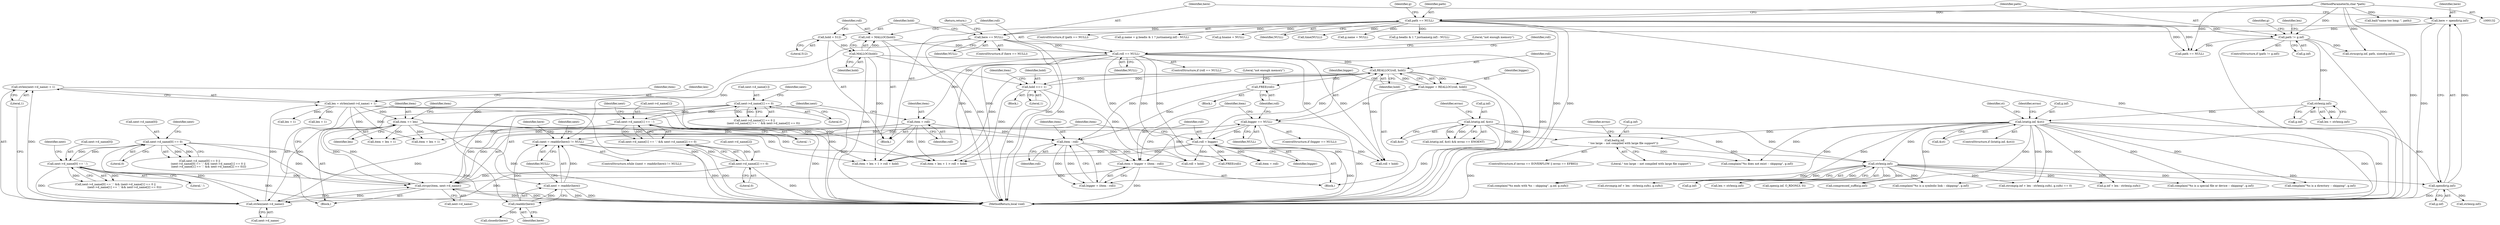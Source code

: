 digraph "0_pigz_fdad1406b3ec809f4954ff7cdf9e99eb18c2458f@API" {
"1000483" [label="(Call,strlen(next->d_name) + 1)"];
"1000484" [label="(Call,strlen(next->d_name))"];
"1000458" [label="(Call,next->d_name[1] == 0)"];
"1000466" [label="(Call,next->d_name[1] == '.')"];
"1000442" [label="(Call,next->d_name[0] == 0)"];
"1000450" [label="(Call,next->d_name[0] == '.')"];
"1000473" [label="(Call,next->d_name[2] == 0)"];
"1000539" [label="(Call,strcpy(item, next->d_name))"];
"1000529" [label="(Call,item = bigger + (item - roll))"];
"1000520" [label="(Call,bigger == NULL)"];
"1000514" [label="(Call,bigger = REALLOC(roll, hold))"];
"1000516" [label="(Call,REALLOC(roll, hold))"];
"1000536" [label="(Call,roll = bigger)"];
"1000419" [label="(Call,roll == NULL)"];
"1000414" [label="(Call,roll = MALLOC(hold))"];
"1000416" [label="(Call,MALLOC(hold))"];
"1000411" [label="(Call,hold = 512)"];
"1000407" [label="(Call,here == NULL)"];
"1000400" [label="(Call,here = opendir(g.inf))"];
"1000402" [label="(Call,opendir(g.inf))"];
"1000302" [label="(Call,strlen(g.inf))"];
"1000279" [label="(Call,bail(g.inf,\n                    \" too large -- not compiled with large file support\"))"];
"1000262" [label="(Call,lstat(g.inf, &st))"];
"1000230" [label="(Call,lstat(g.inf, &st))"];
"1000225" [label="(Call,strlen(g.inf))"];
"1000194" [label="(Call,path != g.inf)"];
"1000146" [label="(Call,path == NULL)"];
"1000133" [label="(MethodParameterIn,char *path)"];
"1000502" [label="(Call,hold <<= 1)"];
"1000433" [label="(Call,(next = readdir(here)) != NULL)"];
"1000434" [label="(Call,next = readdir(here))"];
"1000436" [label="(Call,readdir(here))"];
"1000533" [label="(Call,item - roll)"];
"1000544" [label="(Call,item += len)"];
"1000481" [label="(Call,len = strlen(next->d_name) + 1)"];
"1000429" [label="(Call,item = roll)"];
"1000524" [label="(Call,FREE(roll))"];
"1000285" [label="(Identifier,errno)"];
"1000708" [label="(Call,complain(\"%s ends with %s -- skipping\", g.inf, g.sufx))"];
"1000516" [label="(Call,REALLOC(roll, hold))"];
"1000401" [label="(Identifier,here)"];
"1000506" [label="(Call,item + len + 1)"];
"1000430" [label="(Identifier,item)"];
"1000504" [label="(Literal,1)"];
"1000410" [label="(Return,return;)"];
"1000145" [label="(ControlStructure,if (path == NULL))"];
"1000776" [label="(Call,g.name = g.headis & 1 ? justname(g.inf) : NULL)"];
"1000527" [label="(Literal,\"not enough memory\")"];
"1000515" [label="(Identifier,bigger)"];
"1000456" [label="(Literal,'.')"];
"1000466" [label="(Call,next->d_name[1] == '.')"];
"1000230" [label="(Call,lstat(g.inf, &st))"];
"1000514" [label="(Call,bigger = REALLOC(roll, hold))"];
"1000231" [label="(Call,g.inf)"];
"1000400" [label="(Call,here = opendir(g.inf))"];
"1000279" [label="(Call,bail(g.inf,\n                    \" too large -- not compiled with large file support\"))"];
"1000534" [label="(Identifier,item)"];
"1000220" [label="(Call,bail(\"name too long: \", path))"];
"1000507" [label="(Identifier,item)"];
"1001416" [label="(MethodReturn,local void)"];
"1000467" [label="(Call,next->d_name[1])"];
"1000503" [label="(Identifier,hold)"];
"1000269" [label="(Identifier,errno)"];
"1000419" [label="(Call,roll == NULL)"];
"1000488" [label="(Literal,1)"];
"1000147" [label="(Identifier,path)"];
"1000472" [label="(Literal,'.')"];
"1000421" [label="(Identifier,NULL)"];
"1000413" [label="(Literal,512)"];
"1000809" [label="(Call,g.hname = NULL)"];
"1000433" [label="(Call,(next = readdir(here)) != NULL)"];
"1000148" [label="(Identifier,NULL)"];
"1000541" [label="(Call,next->d_name)"];
"1000266" [label="(Call,&st)"];
"1000402" [label="(Call,opendir(g.inf))"];
"1000311" [label="(Identifier,st)"];
"1000194" [label="(Call,path != g.inf)"];
"1000376" [label="(Call,complain(\"%s is a directory -- skipping\", g.inf))"];
"1000451" [label="(Call,next->d_name[0])"];
"1000536" [label="(Call,roll = bigger)"];
"1000196" [label="(Call,g.inf)"];
"1000406" [label="(ControlStructure,if (here == NULL))"];
"1000958" [label="(Call,path == NULL)"];
"1000535" [label="(Identifier,roll)"];
"1000303" [label="(Call,g.inf)"];
"1000283" [label="(Literal,\" too large -- not compiled with large file support\")"];
"1000511" [label="(Call,roll + hold)"];
"1000448" [label="(Literal,0)"];
"1000193" [label="(ControlStructure,if (path != g.inf))"];
"1000432" [label="(ControlStructure,while ((next = readdir(here)) != NULL))"];
"1000450" [label="(Call,next->d_name[0] == '.')"];
"1000693" [label="(Call,g.inf + len - strlen(g.sufx))"];
"1000302" [label="(Call,strlen(g.inf))"];
"1000519" [label="(ControlStructure,if (bigger == NULL))"];
"1000544" [label="(Call,item += len)"];
"1000492" [label="(Identifier,item)"];
"1000523" [label="(Block,)"];
"1000469" [label="(Identifier,next)"];
"1000540" [label="(Identifier,item)"];
"1000517" [label="(Identifier,roll)"];
"1000431" [label="(Identifier,roll)"];
"1000531" [label="(Call,bigger + (item - roll))"];
"1000461" [label="(Identifier,next)"];
"1000300" [label="(Call,len = strlen(g.inf))"];
"1000418" [label="(ControlStructure,if (roll == NULL))"];
"1000417" [label="(Identifier,hold)"];
"1000412" [label="(Identifier,hold)"];
"1000485" [label="(Call,next->d_name)"];
"1000202" [label="(Identifier,g)"];
"1000133" [label="(MethodParameterIn,char *path)"];
"1000390" [label="(Block,)"];
"1000459" [label="(Call,next->d_name[1])"];
"1000427" [label="(Identifier,roll)"];
"1000449" [label="(Call,next->d_name[0] == '.' && (next->d_name[1] == 0 ||\n                     (next->d_name[1] == '.' && next->d_name[2] == 0)))"];
"1000521" [label="(Identifier,bigger)"];
"1000415" [label="(Identifier,roll)"];
"1000331" [label="(Call,complain(\"%s is a special file or device -- skipping\", g.inf))"];
"1000539" [label="(Call,strcpy(item, next->d_name))"];
"1000692" [label="(Call,strcmp(g.inf + len - strlen(g.sufx), g.sufx))"];
"1000604" [label="(Call,item = roll)"];
"1000551" [label="(Call,closedir(here))"];
"1000195" [label="(Identifier,path)"];
"1000464" [label="(Literal,0)"];
"1000271" [label="(ControlStructure,if (errno == EOVERFLOW || errno == EFBIG))"];
"1000759" [label="(Call,open(g.inf, O_RDONLY, 0))"];
"1000496" [label="(Call,roll + hold)"];
"1000457" [label="(Call,next->d_name[1] == 0 ||\n                     (next->d_name[1] == '.' && next->d_name[2] == 0))"];
"1000491" [label="(Call,item + len + 1)"];
"1000545" [label="(Identifier,item)"];
"1000667" [label="(Call,FREE(roll))"];
"1000182" [label="(Call,time(NULL))"];
"1000502" [label="(Call,hold <<= 1)"];
"1000453" [label="(Identifier,next)"];
"1000508" [label="(Call,len + 1)"];
"1000533" [label="(Call,item - roll)"];
"1000436" [label="(Call,readdir(here))"];
"1000481" [label="(Call,len = strlen(next->d_name) + 1)"];
"1000484" [label="(Call,strlen(next->d_name))"];
"1000226" [label="(Call,g.inf)"];
"1000435" [label="(Identifier,next)"];
"1000499" [label="(Block,)"];
"1000442" [label="(Call,next->d_name[0] == 0)"];
"1000443" [label="(Call,next->d_name[0])"];
"1000262" [label="(Call,lstat(g.inf, &st))"];
"1000546" [label="(Identifier,len)"];
"1000225" [label="(Call,strlen(g.inf))"];
"1000439" [label="(Block,)"];
"1000538" [label="(Identifier,bigger)"];
"1000479" [label="(Literal,0)"];
"1000408" [label="(Identifier,here)"];
"1000403" [label="(Call,g.inf)"];
"1000263" [label="(Call,g.inf)"];
"1000524" [label="(Call,FREE(roll))"];
"1000280" [label="(Call,g.inf)"];
"1000409" [label="(Identifier,NULL)"];
"1000223" [label="(Call,len = strlen(g.inf))"];
"1000414" [label="(Call,roll = MALLOC(hold))"];
"1000224" [label="(Identifier,len)"];
"1000160" [label="(Call,g.name = NULL)"];
"1000200" [label="(Call,strncpy(g.inf, path, sizeof(g.inf)))"];
"1000493" [label="(Call,len + 1)"];
"1000445" [label="(Identifier,next)"];
"1000501" [label="(Block,)"];
"1000552" [label="(Identifier,here)"];
"1000261" [label="(Call,lstat(g.inf, &st) && errno == ENOENT)"];
"1000438" [label="(Identifier,NULL)"];
"1000737" [label="(Call,compressed_suffix(g.inf))"];
"1000522" [label="(Identifier,NULL)"];
"1000458" [label="(Call,next->d_name[1] == 0)"];
"1000518" [label="(Identifier,hold)"];
"1000465" [label="(Call,next->d_name[1] == '.' && next->d_name[2] == 0)"];
"1000549" [label="(Identifier,item)"];
"1000240" [label="(Identifier,errno)"];
"1000294" [label="(Call,complain(\"%s does not exist -- skipping\", g.inf))"];
"1000146" [label="(Call,path == NULL)"];
"1000561" [label="(Call,strlen(g.inf))"];
"1000429" [label="(Call,item = roll)"];
"1000152" [label="(Identifier,g)"];
"1000490" [label="(Call,item + len + 1 > roll + hold)"];
"1000476" [label="(Identifier,next)"];
"1000423" [label="(Literal,\"not enough memory\")"];
"1000356" [label="(Call,complain(\"%s is a symbolic link -- skipping\", g.inf))"];
"1000437" [label="(Identifier,here)"];
"1000530" [label="(Identifier,item)"];
"1000691" [label="(Call,strcmp(g.inf + len - strlen(g.sufx), g.sufx) == 0)"];
"1000234" [label="(Call,&st)"];
"1000411" [label="(Call,hold = 512)"];
"1000483" [label="(Call,strlen(next->d_name) + 1)"];
"1000537" [label="(Identifier,roll)"];
"1000482" [label="(Identifier,len)"];
"1000473" [label="(Call,next->d_name[2] == 0)"];
"1000520" [label="(Call,bigger == NULL)"];
"1000434" [label="(Call,next = readdir(here))"];
"1000416" [label="(Call,MALLOC(hold))"];
"1000505" [label="(Call,item + len + 1 > roll + hold)"];
"1000229" [label="(ControlStructure,if (lstat(g.inf, &st)))"];
"1000529" [label="(Call,item = bigger + (item - roll))"];
"1000441" [label="(Call,next->d_name[0] == 0 ||\n                    (next->d_name[0] == '.' && (next->d_name[1] == 0 ||\n                     (next->d_name[1] == '.' && next->d_name[2] == 0))))"];
"1000420" [label="(Identifier,roll)"];
"1000407" [label="(Call,here == NULL)"];
"1000525" [label="(Identifier,roll)"];
"1000474" [label="(Call,next->d_name[2])"];
"1000780" [label="(Call,g.headis & 1 ? justname(g.inf) : NULL)"];
"1000483" -> "1000481"  [label="AST: "];
"1000483" -> "1000488"  [label="CFG: "];
"1000484" -> "1000483"  [label="AST: "];
"1000488" -> "1000483"  [label="AST: "];
"1000481" -> "1000483"  [label="CFG: "];
"1000483" -> "1001416"  [label="DDG: "];
"1000484" -> "1000483"  [label="DDG: "];
"1000484" -> "1000485"  [label="CFG: "];
"1000485" -> "1000484"  [label="AST: "];
"1000488" -> "1000484"  [label="CFG: "];
"1000484" -> "1000481"  [label="DDG: "];
"1000458" -> "1000484"  [label="DDG: "];
"1000442" -> "1000484"  [label="DDG: "];
"1000466" -> "1000484"  [label="DDG: "];
"1000473" -> "1000484"  [label="DDG: "];
"1000450" -> "1000484"  [label="DDG: "];
"1000539" -> "1000484"  [label="DDG: "];
"1000484" -> "1000539"  [label="DDG: "];
"1000458" -> "1000457"  [label="AST: "];
"1000458" -> "1000464"  [label="CFG: "];
"1000459" -> "1000458"  [label="AST: "];
"1000464" -> "1000458"  [label="AST: "];
"1000469" -> "1000458"  [label="CFG: "];
"1000457" -> "1000458"  [label="CFG: "];
"1000458" -> "1001416"  [label="DDG: "];
"1000458" -> "1000457"  [label="DDG: "];
"1000458" -> "1000457"  [label="DDG: "];
"1000466" -> "1000458"  [label="DDG: "];
"1000458" -> "1000466"  [label="DDG: "];
"1000458" -> "1000539"  [label="DDG: "];
"1000466" -> "1000465"  [label="AST: "];
"1000466" -> "1000472"  [label="CFG: "];
"1000467" -> "1000466"  [label="AST: "];
"1000472" -> "1000466"  [label="AST: "];
"1000476" -> "1000466"  [label="CFG: "];
"1000465" -> "1000466"  [label="CFG: "];
"1000466" -> "1001416"  [label="DDG: "];
"1000466" -> "1000465"  [label="DDG: "];
"1000466" -> "1000465"  [label="DDG: "];
"1000466" -> "1000539"  [label="DDG: "];
"1000442" -> "1000441"  [label="AST: "];
"1000442" -> "1000448"  [label="CFG: "];
"1000443" -> "1000442"  [label="AST: "];
"1000448" -> "1000442"  [label="AST: "];
"1000453" -> "1000442"  [label="CFG: "];
"1000441" -> "1000442"  [label="CFG: "];
"1000442" -> "1001416"  [label="DDG: "];
"1000442" -> "1000441"  [label="DDG: "];
"1000442" -> "1000441"  [label="DDG: "];
"1000450" -> "1000442"  [label="DDG: "];
"1000442" -> "1000450"  [label="DDG: "];
"1000442" -> "1000539"  [label="DDG: "];
"1000450" -> "1000449"  [label="AST: "];
"1000450" -> "1000456"  [label="CFG: "];
"1000451" -> "1000450"  [label="AST: "];
"1000456" -> "1000450"  [label="AST: "];
"1000461" -> "1000450"  [label="CFG: "];
"1000449" -> "1000450"  [label="CFG: "];
"1000450" -> "1001416"  [label="DDG: "];
"1000450" -> "1000449"  [label="DDG: "];
"1000450" -> "1000449"  [label="DDG: "];
"1000450" -> "1000539"  [label="DDG: "];
"1000473" -> "1000465"  [label="AST: "];
"1000473" -> "1000479"  [label="CFG: "];
"1000474" -> "1000473"  [label="AST: "];
"1000479" -> "1000473"  [label="AST: "];
"1000465" -> "1000473"  [label="CFG: "];
"1000473" -> "1001416"  [label="DDG: "];
"1000473" -> "1000465"  [label="DDG: "];
"1000473" -> "1000465"  [label="DDG: "];
"1000473" -> "1000539"  [label="DDG: "];
"1000539" -> "1000439"  [label="AST: "];
"1000539" -> "1000541"  [label="CFG: "];
"1000540" -> "1000539"  [label="AST: "];
"1000541" -> "1000539"  [label="AST: "];
"1000545" -> "1000539"  [label="CFG: "];
"1000539" -> "1001416"  [label="DDG: "];
"1000539" -> "1001416"  [label="DDG: "];
"1000529" -> "1000539"  [label="DDG: "];
"1000544" -> "1000539"  [label="DDG: "];
"1000429" -> "1000539"  [label="DDG: "];
"1000539" -> "1000544"  [label="DDG: "];
"1000529" -> "1000499"  [label="AST: "];
"1000529" -> "1000531"  [label="CFG: "];
"1000530" -> "1000529"  [label="AST: "];
"1000531" -> "1000529"  [label="AST: "];
"1000537" -> "1000529"  [label="CFG: "];
"1000529" -> "1001416"  [label="DDG: "];
"1000520" -> "1000529"  [label="DDG: "];
"1000533" -> "1000529"  [label="DDG: "];
"1000533" -> "1000529"  [label="DDG: "];
"1000520" -> "1000519"  [label="AST: "];
"1000520" -> "1000522"  [label="CFG: "];
"1000521" -> "1000520"  [label="AST: "];
"1000522" -> "1000520"  [label="AST: "];
"1000525" -> "1000520"  [label="CFG: "];
"1000530" -> "1000520"  [label="CFG: "];
"1000520" -> "1001416"  [label="DDG: "];
"1000520" -> "1000433"  [label="DDG: "];
"1000514" -> "1000520"  [label="DDG: "];
"1000433" -> "1000520"  [label="DDG: "];
"1000520" -> "1000531"  [label="DDG: "];
"1000520" -> "1000536"  [label="DDG: "];
"1000514" -> "1000499"  [label="AST: "];
"1000514" -> "1000516"  [label="CFG: "];
"1000515" -> "1000514"  [label="AST: "];
"1000516" -> "1000514"  [label="AST: "];
"1000521" -> "1000514"  [label="CFG: "];
"1000514" -> "1001416"  [label="DDG: "];
"1000516" -> "1000514"  [label="DDG: "];
"1000516" -> "1000514"  [label="DDG: "];
"1000516" -> "1000518"  [label="CFG: "];
"1000517" -> "1000516"  [label="AST: "];
"1000518" -> "1000516"  [label="AST: "];
"1000516" -> "1001416"  [label="DDG: "];
"1000516" -> "1000490"  [label="DDG: "];
"1000516" -> "1000496"  [label="DDG: "];
"1000516" -> "1000502"  [label="DDG: "];
"1000536" -> "1000516"  [label="DDG: "];
"1000419" -> "1000516"  [label="DDG: "];
"1000502" -> "1000516"  [label="DDG: "];
"1000516" -> "1000524"  [label="DDG: "];
"1000516" -> "1000533"  [label="DDG: "];
"1000536" -> "1000499"  [label="AST: "];
"1000536" -> "1000538"  [label="CFG: "];
"1000537" -> "1000536"  [label="AST: "];
"1000538" -> "1000536"  [label="AST: "];
"1000540" -> "1000536"  [label="CFG: "];
"1000536" -> "1001416"  [label="DDG: "];
"1000536" -> "1000490"  [label="DDG: "];
"1000536" -> "1000496"  [label="DDG: "];
"1000536" -> "1000505"  [label="DDG: "];
"1000536" -> "1000511"  [label="DDG: "];
"1000536" -> "1000604"  [label="DDG: "];
"1000536" -> "1000667"  [label="DDG: "];
"1000419" -> "1000418"  [label="AST: "];
"1000419" -> "1000421"  [label="CFG: "];
"1000420" -> "1000419"  [label="AST: "];
"1000421" -> "1000419"  [label="AST: "];
"1000423" -> "1000419"  [label="CFG: "];
"1000427" -> "1000419"  [label="CFG: "];
"1000419" -> "1001416"  [label="DDG: "];
"1000414" -> "1000419"  [label="DDG: "];
"1000407" -> "1000419"  [label="DDG: "];
"1000419" -> "1000429"  [label="DDG: "];
"1000419" -> "1000433"  [label="DDG: "];
"1000419" -> "1000490"  [label="DDG: "];
"1000419" -> "1000496"  [label="DDG: "];
"1000419" -> "1000505"  [label="DDG: "];
"1000419" -> "1000511"  [label="DDG: "];
"1000419" -> "1000604"  [label="DDG: "];
"1000419" -> "1000667"  [label="DDG: "];
"1000414" -> "1000390"  [label="AST: "];
"1000414" -> "1000416"  [label="CFG: "];
"1000415" -> "1000414"  [label="AST: "];
"1000416" -> "1000414"  [label="AST: "];
"1000420" -> "1000414"  [label="CFG: "];
"1000414" -> "1001416"  [label="DDG: "];
"1000416" -> "1000414"  [label="DDG: "];
"1000416" -> "1000417"  [label="CFG: "];
"1000417" -> "1000416"  [label="AST: "];
"1000416" -> "1001416"  [label="DDG: "];
"1000411" -> "1000416"  [label="DDG: "];
"1000416" -> "1000490"  [label="DDG: "];
"1000416" -> "1000496"  [label="DDG: "];
"1000416" -> "1000502"  [label="DDG: "];
"1000411" -> "1000390"  [label="AST: "];
"1000411" -> "1000413"  [label="CFG: "];
"1000412" -> "1000411"  [label="AST: "];
"1000413" -> "1000411"  [label="AST: "];
"1000415" -> "1000411"  [label="CFG: "];
"1000407" -> "1000406"  [label="AST: "];
"1000407" -> "1000409"  [label="CFG: "];
"1000408" -> "1000407"  [label="AST: "];
"1000409" -> "1000407"  [label="AST: "];
"1000410" -> "1000407"  [label="CFG: "];
"1000412" -> "1000407"  [label="CFG: "];
"1000407" -> "1001416"  [label="DDG: "];
"1000407" -> "1001416"  [label="DDG: "];
"1000407" -> "1001416"  [label="DDG: "];
"1000400" -> "1000407"  [label="DDG: "];
"1000146" -> "1000407"  [label="DDG: "];
"1000407" -> "1000436"  [label="DDG: "];
"1000400" -> "1000390"  [label="AST: "];
"1000400" -> "1000402"  [label="CFG: "];
"1000401" -> "1000400"  [label="AST: "];
"1000402" -> "1000400"  [label="AST: "];
"1000408" -> "1000400"  [label="CFG: "];
"1000400" -> "1001416"  [label="DDG: "];
"1000402" -> "1000400"  [label="DDG: "];
"1000402" -> "1000403"  [label="CFG: "];
"1000403" -> "1000402"  [label="AST: "];
"1000402" -> "1001416"  [label="DDG: "];
"1000302" -> "1000402"  [label="DDG: "];
"1000230" -> "1000402"  [label="DDG: "];
"1000402" -> "1000561"  [label="DDG: "];
"1000302" -> "1000300"  [label="AST: "];
"1000302" -> "1000303"  [label="CFG: "];
"1000303" -> "1000302"  [label="AST: "];
"1000300" -> "1000302"  [label="CFG: "];
"1000302" -> "1000300"  [label="DDG: "];
"1000279" -> "1000302"  [label="DDG: "];
"1000262" -> "1000302"  [label="DDG: "];
"1000230" -> "1000302"  [label="DDG: "];
"1000302" -> "1000331"  [label="DDG: "];
"1000302" -> "1000356"  [label="DDG: "];
"1000302" -> "1000376"  [label="DDG: "];
"1000302" -> "1000691"  [label="DDG: "];
"1000302" -> "1000692"  [label="DDG: "];
"1000302" -> "1000693"  [label="DDG: "];
"1000302" -> "1000708"  [label="DDG: "];
"1000302" -> "1000737"  [label="DDG: "];
"1000302" -> "1000759"  [label="DDG: "];
"1000279" -> "1000271"  [label="AST: "];
"1000279" -> "1000283"  [label="CFG: "];
"1000280" -> "1000279"  [label="AST: "];
"1000283" -> "1000279"  [label="AST: "];
"1000285" -> "1000279"  [label="CFG: "];
"1000279" -> "1001416"  [label="DDG: "];
"1000262" -> "1000279"  [label="DDG: "];
"1000230" -> "1000279"  [label="DDG: "];
"1000279" -> "1000294"  [label="DDG: "];
"1000262" -> "1000261"  [label="AST: "];
"1000262" -> "1000266"  [label="CFG: "];
"1000263" -> "1000262"  [label="AST: "];
"1000266" -> "1000262"  [label="AST: "];
"1000269" -> "1000262"  [label="CFG: "];
"1000261" -> "1000262"  [label="CFG: "];
"1000262" -> "1001416"  [label="DDG: "];
"1000262" -> "1000261"  [label="DDG: "];
"1000262" -> "1000261"  [label="DDG: "];
"1000262" -> "1000294"  [label="DDG: "];
"1000230" -> "1000229"  [label="AST: "];
"1000230" -> "1000234"  [label="CFG: "];
"1000231" -> "1000230"  [label="AST: "];
"1000234" -> "1000230"  [label="AST: "];
"1000240" -> "1000230"  [label="CFG: "];
"1000311" -> "1000230"  [label="CFG: "];
"1000230" -> "1001416"  [label="DDG: "];
"1000230" -> "1001416"  [label="DDG: "];
"1000225" -> "1000230"  [label="DDG: "];
"1000230" -> "1000294"  [label="DDG: "];
"1000230" -> "1000331"  [label="DDG: "];
"1000230" -> "1000356"  [label="DDG: "];
"1000230" -> "1000376"  [label="DDG: "];
"1000230" -> "1000691"  [label="DDG: "];
"1000230" -> "1000692"  [label="DDG: "];
"1000230" -> "1000693"  [label="DDG: "];
"1000230" -> "1000708"  [label="DDG: "];
"1000230" -> "1000737"  [label="DDG: "];
"1000230" -> "1000759"  [label="DDG: "];
"1000225" -> "1000223"  [label="AST: "];
"1000225" -> "1000226"  [label="CFG: "];
"1000226" -> "1000225"  [label="AST: "];
"1000223" -> "1000225"  [label="CFG: "];
"1000225" -> "1000223"  [label="DDG: "];
"1000194" -> "1000225"  [label="DDG: "];
"1000194" -> "1000193"  [label="AST: "];
"1000194" -> "1000196"  [label="CFG: "];
"1000195" -> "1000194"  [label="AST: "];
"1000196" -> "1000194"  [label="AST: "];
"1000202" -> "1000194"  [label="CFG: "];
"1000224" -> "1000194"  [label="CFG: "];
"1000194" -> "1001416"  [label="DDG: "];
"1000194" -> "1001416"  [label="DDG: "];
"1000146" -> "1000194"  [label="DDG: "];
"1000133" -> "1000194"  [label="DDG: "];
"1000194" -> "1000200"  [label="DDG: "];
"1000194" -> "1000958"  [label="DDG: "];
"1000146" -> "1000145"  [label="AST: "];
"1000146" -> "1000148"  [label="CFG: "];
"1000147" -> "1000146"  [label="AST: "];
"1000148" -> "1000146"  [label="AST: "];
"1000152" -> "1000146"  [label="CFG: "];
"1000195" -> "1000146"  [label="CFG: "];
"1000146" -> "1001416"  [label="DDG: "];
"1000146" -> "1001416"  [label="DDG: "];
"1000146" -> "1001416"  [label="DDG: "];
"1000133" -> "1000146"  [label="DDG: "];
"1000146" -> "1000160"  [label="DDG: "];
"1000146" -> "1000182"  [label="DDG: "];
"1000146" -> "1000776"  [label="DDG: "];
"1000146" -> "1000780"  [label="DDG: "];
"1000146" -> "1000809"  [label="DDG: "];
"1000146" -> "1000958"  [label="DDG: "];
"1000146" -> "1000958"  [label="DDG: "];
"1000133" -> "1000132"  [label="AST: "];
"1000133" -> "1001416"  [label="DDG: "];
"1000133" -> "1000200"  [label="DDG: "];
"1000133" -> "1000220"  [label="DDG: "];
"1000133" -> "1000958"  [label="DDG: "];
"1000502" -> "1000501"  [label="AST: "];
"1000502" -> "1000504"  [label="CFG: "];
"1000503" -> "1000502"  [label="AST: "];
"1000504" -> "1000502"  [label="AST: "];
"1000507" -> "1000502"  [label="CFG: "];
"1000502" -> "1001416"  [label="DDG: "];
"1000502" -> "1000505"  [label="DDG: "];
"1000502" -> "1000511"  [label="DDG: "];
"1000433" -> "1000432"  [label="AST: "];
"1000433" -> "1000438"  [label="CFG: "];
"1000434" -> "1000433"  [label="AST: "];
"1000438" -> "1000433"  [label="AST: "];
"1000445" -> "1000433"  [label="CFG: "];
"1000552" -> "1000433"  [label="CFG: "];
"1000433" -> "1001416"  [label="DDG: "];
"1000433" -> "1001416"  [label="DDG: "];
"1000434" -> "1000433"  [label="DDG: "];
"1000436" -> "1000433"  [label="DDG: "];
"1000434" -> "1000436"  [label="CFG: "];
"1000435" -> "1000434"  [label="AST: "];
"1000436" -> "1000434"  [label="AST: "];
"1000438" -> "1000434"  [label="CFG: "];
"1000434" -> "1001416"  [label="DDG: "];
"1000434" -> "1001416"  [label="DDG: "];
"1000436" -> "1000434"  [label="DDG: "];
"1000436" -> "1000437"  [label="CFG: "];
"1000437" -> "1000436"  [label="AST: "];
"1000436" -> "1000551"  [label="DDG: "];
"1000533" -> "1000531"  [label="AST: "];
"1000533" -> "1000535"  [label="CFG: "];
"1000534" -> "1000533"  [label="AST: "];
"1000535" -> "1000533"  [label="AST: "];
"1000531" -> "1000533"  [label="CFG: "];
"1000533" -> "1000531"  [label="DDG: "];
"1000533" -> "1000531"  [label="DDG: "];
"1000544" -> "1000533"  [label="DDG: "];
"1000429" -> "1000533"  [label="DDG: "];
"1000524" -> "1000533"  [label="DDG: "];
"1000544" -> "1000439"  [label="AST: "];
"1000544" -> "1000546"  [label="CFG: "];
"1000545" -> "1000544"  [label="AST: "];
"1000546" -> "1000544"  [label="AST: "];
"1000549" -> "1000544"  [label="CFG: "];
"1000544" -> "1001416"  [label="DDG: "];
"1000544" -> "1000490"  [label="DDG: "];
"1000544" -> "1000491"  [label="DDG: "];
"1000544" -> "1000505"  [label="DDG: "];
"1000544" -> "1000506"  [label="DDG: "];
"1000481" -> "1000544"  [label="DDG: "];
"1000481" -> "1000439"  [label="AST: "];
"1000482" -> "1000481"  [label="AST: "];
"1000492" -> "1000481"  [label="CFG: "];
"1000481" -> "1001416"  [label="DDG: "];
"1000481" -> "1000490"  [label="DDG: "];
"1000481" -> "1000491"  [label="DDG: "];
"1000481" -> "1000493"  [label="DDG: "];
"1000481" -> "1000505"  [label="DDG: "];
"1000481" -> "1000506"  [label="DDG: "];
"1000481" -> "1000508"  [label="DDG: "];
"1000429" -> "1000390"  [label="AST: "];
"1000429" -> "1000431"  [label="CFG: "];
"1000430" -> "1000429"  [label="AST: "];
"1000431" -> "1000429"  [label="AST: "];
"1000435" -> "1000429"  [label="CFG: "];
"1000429" -> "1000490"  [label="DDG: "];
"1000429" -> "1000491"  [label="DDG: "];
"1000429" -> "1000505"  [label="DDG: "];
"1000429" -> "1000506"  [label="DDG: "];
"1000524" -> "1000523"  [label="AST: "];
"1000524" -> "1000525"  [label="CFG: "];
"1000525" -> "1000524"  [label="AST: "];
"1000527" -> "1000524"  [label="CFG: "];
}
